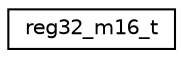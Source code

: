 digraph "Graphical Class Hierarchy"
{
 // LATEX_PDF_SIZE
  edge [fontname="Helvetica",fontsize="10",labelfontname="Helvetica",labelfontsize="10"];
  node [fontname="Helvetica",fontsize="10",shape=record];
  rankdir="LR";
  Node0 [label="reg32_m16_t",height=0.2,width=0.4,color="black", fillcolor="white", style="filled",URL="$structreg32__m16__t.html",tooltip="Masked 32-bit register."];
}
